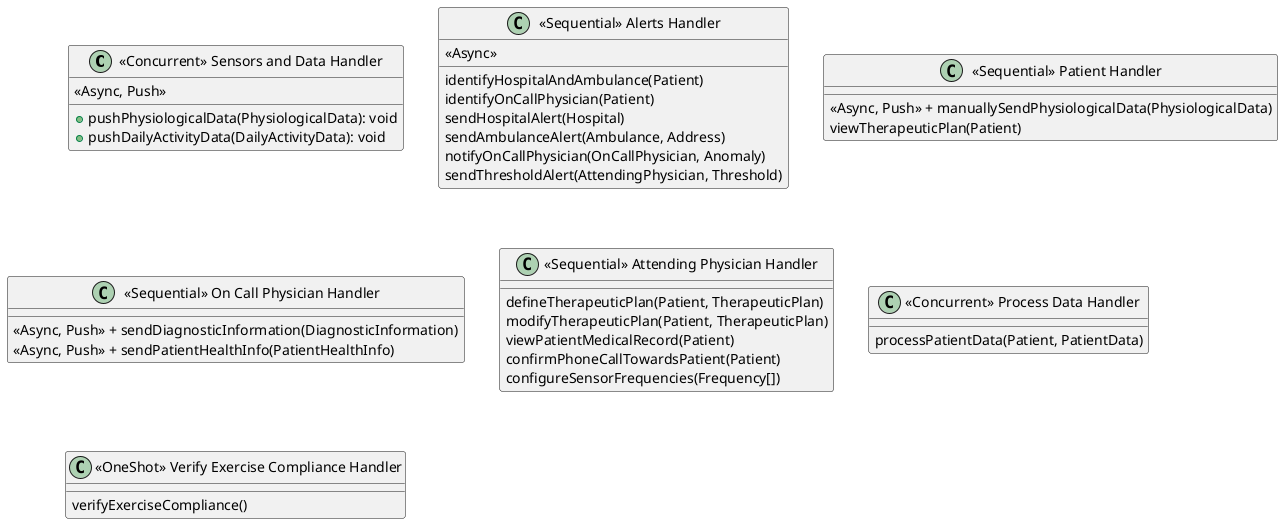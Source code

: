 @startuml data_diagram

class "<<Concurrent>> Sensors and Data Handler" as C1 {
  <<Async, Push>>
  + pushPhysiologicalData(PhysiologicalData): void
  + pushDailyActivityData(DailyActivityData): void
}

class "<<Sequential>> Alerts Handler" as C2 {
  identifyHospitalAndAmbulance(Patient)
  identifyOnCallPhysician(Patient)
  <<Async>>
  sendHospitalAlert(Hospital)
  sendAmbulanceAlert(Ambulance, Address)
  notifyOnCallPhysician(OnCallPhysician, Anomaly)
  sendThresholdAlert(AttendingPhysician, Threshold)
}

class "<<Sequential>> Patient Handler" as C3 {
  <<Async, Push>> + manuallySendPhysiologicalData(PhysiologicalData)
  viewTherapeuticPlan(Patient)
}

class "<<Sequential>> On Call Physician Handler" as C4 {
  <<Async, Push>> + sendDiagnosticInformation(DiagnosticInformation)
  <<Async, Push>> + sendPatientHealthInfo(PatientHealthInfo)
}

class "<<Sequential>> Attending Physician Handler" as C5 {
  defineTherapeuticPlan(Patient, TherapeuticPlan)
  modifyTherapeuticPlan(Patient, TherapeuticPlan)
  viewPatientMedicalRecord(Patient)
  confirmPhoneCallTowardsPatient(Patient)
  configureSensorFrequencies(Frequency[])
}

class "<<Concurrent>> Process Data Handler" as C6 {
  processPatientData(Patient, PatientData)
}

class "<<OneShot>> Verify Exercise Compliance Handler" as C7 {
  verifyExerciseCompliance()
}

@enduml